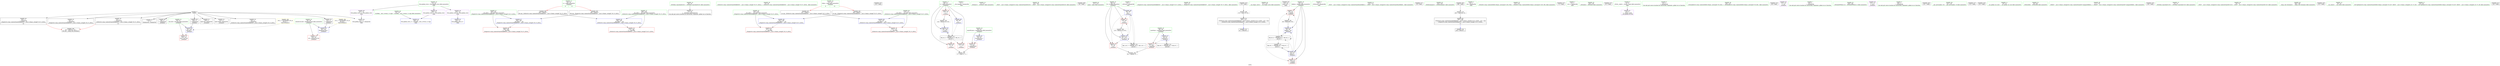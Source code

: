 digraph "SVFG" {
	label="SVFG";

	Node0x5566bd849500 [shape=record,color=grey,label="{NodeID: 0\nNullPtr}"];
	Node0x5566bd849500 -> Node0x5566bd93b010[style=solid];
	Node0x5566bd849500 -> Node0x5566bd93c130[style=solid];
	Node0x5566bd849500 -> Node0x5566bd93c200[style=solid];
	Node0x5566bd849500 -> Node0x5566bd93c2d0[style=solid];
	Node0x5566bd849500 -> Node0x5566bd93c3a0[style=solid];
	Node0x5566bd849500 -> Node0x5566bd93c470[style=solid];
	Node0x5566bd849500 -> Node0x5566bd93c540[style=solid];
	Node0x5566bd849500 -> Node0x5566bd93c610[style=solid];
	Node0x5566bd849500 -> Node0x5566bd93c6e0[style=solid];
	Node0x5566bd849500 -> Node0x5566bd93c7b0[style=solid];
	Node0x5566bd849500 -> Node0x5566bd93df90[style=solid];
	Node0x5566bd93b1b0 [shape=record,color=blue,label="{NodeID: 97\n190\<--188\n__lhs.addr\<--__lhs\n_ZStgtIcSt11char_traitsIcESaIcEEbRKNSt7__cxx1112basic_stringIT_T0_T1_EESA_\n}"];
	Node0x5566bd93b1b0 -> Node0x5566bd93dbf0[style=dashed];
	Node0x5566bd939180 [shape=record,color=green,label="{NodeID: 14\n28\<--34\n_ZNSt8ios_base4InitD1Ev\<--_ZNSt8ios_base4InitD1Ev_field_insensitive\n}"];
	Node0x5566bd939180 -> Node0x5566bd93c880[style=solid];
	Node0x5566bd939dd0 [shape=record,color=green,label="{NodeID: 28\n92\<--93\n_ZStltIcSt11char_traitsIcESaIcEEbRKNSt7__cxx1112basic_stringIT_T0_T1_EESA_\<--_ZStltIcSt11char_traitsIcESaIcEEbRKNSt7__cxx1112basic_stringIT_T0_T1_EESA__field_insensitive\n}"];
	Node0x5566bd952ed0 [shape=record,color=black,label="{NodeID: 208\n230 = PHI(182, 202, )\n0th arg __clang_call_terminate }"];
	Node0x5566bd93ab40 [shape=record,color=green,label="{NodeID: 42\n192\<--193\n__rhs.addr\<--__rhs.addr_field_insensitive\n_ZStgtIcSt11char_traitsIcESaIcEEbRKNSt7__cxx1112basic_stringIT_T0_T1_EESA_\n}"];
	Node0x5566bd93ab40 -> Node0x5566bd93dcc0[style=solid];
	Node0x5566bd93ab40 -> Node0x5566bd93b280[style=solid];
	Node0x5566bd956570 [shape=record,color=black,label="{NodeID: 222\n135 = PHI()\n}"];
	Node0x5566bd93c7b0 [shape=record,color=black,label="{NodeID: 56\n202\<--3\n\<--dummyVal\n_ZStgtIcSt11char_traitsIcESaIcEEbRKNSt7__cxx1112basic_stringIT_T0_T1_EESA_\n|{<s0>24}}"];
	Node0x5566bd93c7b0:s0 -> Node0x5566bd952ed0[style=solid,color=red];
	Node0x5566bd93d3d0 [shape=record,color=red,label="{NodeID: 70\n143\<--46\n\<--i\n_Z5Moistv\n}"];
	Node0x5566bd93d3d0 -> Node0x5566bd943230[style=solid];
	Node0x5566bd9436b0 [shape=record,color=grey,label="{NodeID: 167\n72 = cmp(70, 71, )\n}"];
	Node0x5566bd93df90 [shape=record,color=blue, style = dotted,label="{NodeID: 84\n247\<--3\nllvm.global_ctors_2\<--dummyVal\nGlob }"];
	Node0x5566bd9258d0 [shape=record,color=green,label="{NodeID: 1\n7\<--1\n__dso_handle\<--dummyObj\nGlob }"];
	Node0x5566bd93b280 [shape=record,color=blue,label="{NodeID: 98\n192\<--189\n__rhs.addr\<--__rhs\n_ZStgtIcSt11char_traitsIcESaIcEEbRKNSt7__cxx1112basic_stringIT_T0_T1_EESA_\n}"];
	Node0x5566bd93b280 -> Node0x5566bd93dcc0[style=dashed];
	Node0x5566bd939280 [shape=record,color=green,label="{NodeID: 15\n41\<--42\n_Z5Moistv\<--_Z5Moistv_field_insensitive\n}"];
	Node0x5566bd939ed0 [shape=record,color=green,label="{NodeID: 29\n105\<--106\n_ZNSt7__cxx1112basic_stringIcSt11char_traitsIcESaIcEED1Ev\<--_ZNSt7__cxx1112basic_stringIcSt11char_traitsIcESaIcEED1Ev_field_insensitive\n}"];
	Node0x5566bd955820 [shape=record,color=black,label="{NodeID: 209\n64 = PHI()\n}"];
	Node0x5566bd93ac10 [shape=record,color=green,label="{NodeID: 43\n221\<--222\nmain\<--main_field_insensitive\n}"];
	Node0x5566bd93c880 [shape=record,color=black,label="{NodeID: 57\n27\<--28\n\<--_ZNSt8ios_base4InitD1Ev\nCan only get source location for instruction, argument, global var or function.}"];
	Node0x5566bd93d4a0 [shape=record,color=red,label="{NodeID: 71\n87\<--48\n\<--caseNum\n_Z5Moistv\n}"];
	Node0x5566bd93d4a0 -> Node0x5566bd943830[style=solid];
	Node0x5566bd943830 [shape=record,color=grey,label="{NodeID: 168\n88 = cmp(86, 87, )\n}"];
	Node0x5566bd93e090 [shape=record,color=blue,label="{NodeID: 85\n44\<--63\nnumOfCases\<--\n_Z5Moistv\n}"];
	Node0x5566bd93e090 -> Node0x5566bd93d160[style=dashed];
	Node0x5566bd925d20 [shape=record,color=green,label="{NodeID: 2\n8\<--1\n_ZSt3cin\<--dummyObj\nGlob }"];
	Node0x5566bd939380 [shape=record,color=green,label="{NodeID: 16\n44\<--45\nnumOfCases\<--numOfCases_field_insensitive\n_Z5Moistv\n}"];
	Node0x5566bd939380 -> Node0x5566bd93d160[style=solid];
	Node0x5566bd939380 -> Node0x5566bd93e090[style=solid];
	Node0x5566bd939fd0 [shape=record,color=green,label="{NodeID: 30\n110\<--111\n_ZStgtIcSt11char_traitsIcESaIcEEbRKNSt7__cxx1112basic_stringIT_T0_T1_EESA_\<--_ZStgtIcSt11char_traitsIcESaIcEEbRKNSt7__cxx1112basic_stringIT_T0_T1_EESA__field_insensitive\n}"];
	Node0x5566bd9558f0 [shape=record,color=black,label="{NodeID: 210\n176 = PHI()\n}"];
	Node0x5566bd9558f0 -> Node0x5566bd9439b0[style=solid];
	Node0x5566bd93ad10 [shape=record,color=green,label="{NodeID: 44\n232\<--233\n__cxa_begin_catch\<--__cxa_begin_catch_field_insensitive\n}"];
	Node0x5566bd93c980 [shape=record,color=black,label="{NodeID: 58\n223\<--63\nmain_ret\<--\nmain\n}"];
	Node0x5566bd93d570 [shape=record,color=red,label="{NodeID: 72\n95\<--50\n\<--dollars\n_Z5Moistv\n}"];
	Node0x5566bd93d570 -> Node0x5566bd9433b0[style=solid];
	Node0x5566bd9439b0 [shape=record,color=grey,label="{NodeID: 169\n179 = cmp(176, 63, )\n}"];
	Node0x5566bd9439b0 -> Node0x5566bd93ca50[style=solid];
	Node0x5566bd93e160 [shape=record,color=blue,label="{NodeID: 86\n46\<--68\ni\<--\n_Z5Moistv\n}"];
	Node0x5566bd93e160 -> Node0x5566bd948e00[style=dashed];
	Node0x5566bd926a00 [shape=record,color=green,label="{NodeID: 3\n9\<--1\n_ZSt4cout\<--dummyObj\nGlob }"];
	Node0x5566bd939450 [shape=record,color=green,label="{NodeID: 17\n46\<--47\ni\<--i_field_insensitive\n_Z5Moistv\n}"];
	Node0x5566bd939450 -> Node0x5566bd93d230[style=solid];
	Node0x5566bd939450 -> Node0x5566bd93d300[style=solid];
	Node0x5566bd939450 -> Node0x5566bd93d3d0[style=solid];
	Node0x5566bd939450 -> Node0x5566bd93e160[style=solid];
	Node0x5566bd939450 -> Node0x5566bd93e7e0[style=solid];
	Node0x5566bd93a0d0 [shape=record,color=green,label="{NodeID: 31\n114\<--115\n_ZNSt7__cxx1112basic_stringIcSt11char_traitsIcESaIcEEaSERKS4_\<--_ZNSt7__cxx1112basic_stringIcSt11char_traitsIcESaIcEEaSERKS4__field_insensitive\n}"];
	Node0x5566bd9559f0 [shape=record,color=black,label="{NodeID: 211\n26 = PHI()\n}"];
	Node0x5566bd93ae10 [shape=record,color=green,label="{NodeID: 45\n235\<--236\n_ZSt9terminatev\<--_ZSt9terminatev_field_insensitive\n}"];
	Node0x5566bd93ca50 [shape=record,color=black,label="{NodeID: 59\n165\<--179\n_ZStltIcSt11char_traitsIcESaIcEEbRKNSt7__cxx1112basic_stringIT_T0_T1_EESA__ret\<--cmp\n_ZStltIcSt11char_traitsIcESaIcEEbRKNSt7__cxx1112basic_stringIT_T0_T1_EESA_\n|{<s0>9}}"];
	Node0x5566bd93ca50:s0 -> Node0x5566bd955d90[style=solid,color=blue];
	Node0x5566bd93d640 [shape=record,color=red,label="{NodeID: 73\n133\<--50\n\<--dollars\n_Z5Moistv\n}"];
	Node0x5566bd943b30 [shape=record,color=grey,label="{NodeID: 170\n199 = cmp(198, 63, )\n}"];
	Node0x5566bd943b30 -> Node0x5566bd93cb20[style=solid];
	Node0x5566bd93e230 [shape=record,color=blue,label="{NodeID: 87\n48\<--63\ncaseNum\<--\n_Z5Moistv\n}"];
	Node0x5566bd93e230 -> Node0x5566bd93d4a0[style=dashed];
	Node0x5566bd93e230 -> Node0x5566bd949300[style=dashed];
	Node0x5566bd926a90 [shape=record,color=green,label="{NodeID: 4\n10\<--1\n.str\<--dummyObj\nGlob }"];
	Node0x5566bd939520 [shape=record,color=green,label="{NodeID: 18\n48\<--49\ncaseNum\<--caseNum_field_insensitive\n_Z5Moistv\n}"];
	Node0x5566bd939520 -> Node0x5566bd93d4a0[style=solid];
	Node0x5566bd939520 -> Node0x5566bd93e230[style=solid];
	Node0x5566bd93a1d0 [shape=record,color=green,label="{NodeID: 32\n125\<--126\n_ZStlsISt11char_traitsIcEERSt13basic_ostreamIcT_ES5_PKc\<--_ZStlsISt11char_traitsIcEERSt13basic_ostreamIcT_ES5_PKc_field_insensitive\n}"];
	Node0x5566bd955ac0 [shape=record,color=black,label="{NodeID: 212\n75 = PHI()\n}"];
	Node0x5566bd93af10 [shape=record,color=green,label="{NodeID: 46\n16\<--241\n_GLOBAL__sub_I_everal_2_0.cpp\<--_GLOBAL__sub_I_everal_2_0.cpp_field_insensitive\n}"];
	Node0x5566bd93af10 -> Node0x5566bd93de90[style=solid];
	Node0x5566bd93cb20 [shape=record,color=black,label="{NodeID: 60\n187\<--199\n_ZStgtIcSt11char_traitsIcESaIcEEbRKNSt7__cxx1112basic_stringIT_T0_T1_EESA__ret\<--cmp\n_ZStgtIcSt11char_traitsIcESaIcEEbRKNSt7__cxx1112basic_stringIT_T0_T1_EESA_\n|{<s0>12}}"];
	Node0x5566bd93cb20:s0 -> Node0x5566bd955f30[style=solid,color=blue];
	Node0x5566bd93d710 [shape=record,color=red,label="{NodeID: 74\n148\<--56\nexn\<--exn.slot\n_Z5Moistv\n}"];
	Node0x5566bd93e300 [shape=record,color=blue,label="{NodeID: 88\n50\<--63\ndollars\<--\n_Z5Moistv\n}"];
	Node0x5566bd93e300 -> Node0x5566bd93d570[style=dashed];
	Node0x5566bd93e300 -> Node0x5566bd93d640[style=dashed];
	Node0x5566bd93e300 -> Node0x5566bd93e4a0[style=dashed];
	Node0x5566bd93e300 -> Node0x5566bd949800[style=dashed];
	Node0x5566bd93e300 -> Node0x5566bd94a200[style=dashed];
	Node0x5566bd9261c0 [shape=record,color=green,label="{NodeID: 5\n12\<--1\n.str.1\<--dummyObj\nGlob }"];
	Node0x5566bd9395f0 [shape=record,color=green,label="{NodeID: 19\n50\<--51\ndollars\<--dollars_field_insensitive\n_Z5Moistv\n}"];
	Node0x5566bd9395f0 -> Node0x5566bd93d570[style=solid];
	Node0x5566bd9395f0 -> Node0x5566bd93d640[style=solid];
	Node0x5566bd9395f0 -> Node0x5566bd93e300[style=solid];
	Node0x5566bd9395f0 -> Node0x5566bd93e4a0[style=solid];
	Node0x5566bd93a2d0 [shape=record,color=green,label="{NodeID: 33\n129\<--130\n_ZNSolsEi\<--_ZNSolsEi_field_insensitive\n}"];
	Node0x5566bd955b90 [shape=record,color=black,label="{NodeID: 213\n81 = PHI()\n}"];
	Node0x5566bd93b010 [shape=record,color=black,label="{NodeID: 47\n2\<--3\ndummyVal\<--dummyVal\n}"];
	Node0x5566bd93cbf0 [shape=record,color=purple,label="{NodeID: 61\n25\<--4\n\<--_ZStL8__ioinit\n__cxx_global_var_init\n}"];
	Node0x5566bd93d7e0 [shape=record,color=red,label="{NodeID: 75\n149\<--58\nsel\<--ehselector.slot\n_Z5Moistv\n}"];
	Node0x5566bd93e3d0 [shape=record,color=blue,label="{NodeID: 89\n60\<--68\ni3\<--\n_Z5Moistv\n}"];
	Node0x5566bd93e3d0 -> Node0x5566bd93d8b0[style=dashed];
	Node0x5566bd93e3d0 -> Node0x5566bd93d980[style=dashed];
	Node0x5566bd93e3d0 -> Node0x5566bd93e710[style=dashed];
	Node0x5566bd93e3d0 -> Node0x5566bd949d00[style=dashed];
	Node0x5566bd926280 [shape=record,color=green,label="{NodeID: 6\n15\<--1\n\<--dummyObj\nCan only get source location for instruction, argument, global var or function.}"];
	Node0x5566bd9396c0 [shape=record,color=green,label="{NodeID: 20\n52\<--53\nsMax\<--sMax_field_insensitive\n_Z5Moistv\n|{<s0>9|<s1>12}}"];
	Node0x5566bd9396c0:s0 -> Node0x5566bd952d90[style=solid,color=red];
	Node0x5566bd9396c0:s1 -> Node0x5566bd952b50[style=solid,color=red];
	Node0x5566bd93a3d0 [shape=record,color=green,label="{NodeID: 34\n136\<--137\n_ZSt4endlIcSt11char_traitsIcEERSt13basic_ostreamIT_T0_ES6_\<--_ZSt4endlIcSt11char_traitsIcEERSt13basic_ostreamIT_T0_ES6__field_insensitive\n}"];
	Node0x5566bd955c90 [shape=record,color=black,label="{NodeID: 214\n90 = PHI()\n}"];
	Node0x5566bd93c130 [shape=record,color=black,label="{NodeID: 48\n99\<--3\n\<--dummyVal\n_Z5Moistv\n}"];
	Node0x5566bd93ccc0 [shape=record,color=purple,label="{NodeID: 62\n123\<--10\n\<--.str\n_Z5Moistv\n}"];
	Node0x5566bd93d8b0 [shape=record,color=red,label="{NodeID: 76\n86\<--60\n\<--i3\n_Z5Moistv\n}"];
	Node0x5566bd93d8b0 -> Node0x5566bd943830[style=solid];
	Node0x5566bd948e00 [shape=record,color=black,label="{NodeID: 173\nMR_4V_3 = PHI(MR_4V_4, MR_4V_2, )\npts\{47 \}\n}"];
	Node0x5566bd948e00 -> Node0x5566bd93d230[style=dashed];
	Node0x5566bd948e00 -> Node0x5566bd93d300[style=dashed];
	Node0x5566bd948e00 -> Node0x5566bd93d3d0[style=dashed];
	Node0x5566bd948e00 -> Node0x5566bd93e7e0[style=dashed];
	Node0x5566bd93e4a0 [shape=record,color=blue,label="{NodeID: 90\n50\<--96\ndollars\<--inc\n_Z5Moistv\n}"];
	Node0x5566bd93e4a0 -> Node0x5566bd94a200[style=dashed];
	Node0x5566bd926340 [shape=record,color=green,label="{NodeID: 7\n63\<--1\n\<--dummyObj\nCan only get source location for instruction, argument, global var or function.}"];
	Node0x5566bd939790 [shape=record,color=green,label="{NodeID: 21\n54\<--55\ns\<--s_field_insensitive\n_Z5Moistv\n|{<s0>9|<s1>12}}"];
	Node0x5566bd939790:s0 -> Node0x5566bd952c50[style=solid,color=red];
	Node0x5566bd939790:s1 -> Node0x5566bd9529c0[style=solid,color=red];
	Node0x5566bd93a4d0 [shape=record,color=green,label="{NodeID: 35\n138\<--139\n_ZNSolsEPFRSoS_E\<--_ZNSolsEPFRSoS_E_field_insensitive\n}"];
	Node0x5566bd955d90 [shape=record,color=black,label="{NodeID: 215\n91 = PHI(165, )\n}"];
	Node0x5566bd93c200 [shape=record,color=black,label="{NodeID: 49\n100\<--3\n\<--dummyVal\n_Z5Moistv\n}"];
	Node0x5566bd93c200 -> Node0x5566bd93e570[style=solid];
	Node0x5566bd93cd90 [shape=record,color=purple,label="{NodeID: 63\n131\<--12\n\<--.str.1\n_Z5Moistv\n}"];
	Node0x5566bd93d980 [shape=record,color=red,label="{NodeID: 77\n119\<--60\n\<--i3\n_Z5Moistv\n}"];
	Node0x5566bd93d980 -> Node0x5566bd943530[style=solid];
	Node0x5566bd949300 [shape=record,color=black,label="{NodeID: 174\nMR_6V_2 = PHI(MR_6V_3, MR_6V_1, )\npts\{49 \}\n}"];
	Node0x5566bd949300 -> Node0x5566bd93e230[style=dashed];
	Node0x5566bd93e570 [shape=record,color=blue,label="{NodeID: 91\n56\<--100\nexn.slot\<--\n_Z5Moistv\n}"];
	Node0x5566bd93e570 -> Node0x5566bd93d710[style=dashed];
	Node0x5566bd926400 [shape=record,color=green,label="{NodeID: 8\n68\<--1\n\<--dummyObj\nCan only get source location for instruction, argument, global var or function.}"];
	Node0x5566bd94c140 [shape=record,color=yellow,style=double,label="{NodeID: 188\n10V_1 = ENCHI(MR_10V_0)\npts\{57 \}\nFun[_Z5Moistv]}"];
	Node0x5566bd94c140 -> Node0x5566bd93e570[style=dashed];
	Node0x5566bd939860 [shape=record,color=green,label="{NodeID: 22\n56\<--57\nexn.slot\<--exn.slot_field_insensitive\n_Z5Moistv\n}"];
	Node0x5566bd939860 -> Node0x5566bd93d710[style=solid];
	Node0x5566bd939860 -> Node0x5566bd93e570[style=solid];
	Node0x5566bd953890 [shape=record,color=black,label="{NodeID: 202\n231 = PHI()\n}"];
	Node0x5566bd93a5d0 [shape=record,color=green,label="{NodeID: 36\n161\<--162\n__gxx_personality_v0\<--__gxx_personality_v0_field_insensitive\n}"];
	Node0x5566bd955f30 [shape=record,color=black,label="{NodeID: 216\n109 = PHI(187, )\n}"];
	Node0x5566bd93c2d0 [shape=record,color=black,label="{NodeID: 50\n102\<--3\n\<--dummyVal\n_Z5Moistv\n}"];
	Node0x5566bd93c2d0 -> Node0x5566bd93e640[style=solid];
	Node0x5566bd93ce60 [shape=record,color=purple,label="{NodeID: 64\n245\<--14\nllvm.global_ctors_0\<--llvm.global_ctors\nGlob }"];
	Node0x5566bd93ce60 -> Node0x5566bd93dd90[style=solid];
	Node0x5566bd93da50 [shape=record,color=red,label="{NodeID: 78\n174\<--168\n\<--__lhs.addr\n_ZStltIcSt11char_traitsIcESaIcEEbRKNSt7__cxx1112basic_stringIT_T0_T1_EESA_\n}"];
	Node0x5566bd949800 [shape=record,color=black,label="{NodeID: 175\nMR_8V_2 = PHI(MR_8V_4, MR_8V_1, )\npts\{51 \}\n}"];
	Node0x5566bd949800 -> Node0x5566bd93e300[style=dashed];
	Node0x5566bd93e640 [shape=record,color=blue,label="{NodeID: 92\n58\<--102\nehselector.slot\<--\n_Z5Moistv\n}"];
	Node0x5566bd93e640 -> Node0x5566bd93d7e0[style=dashed];
	Node0x5566bd938dd0 [shape=record,color=green,label="{NodeID: 9\n4\<--6\n_ZStL8__ioinit\<--_ZStL8__ioinit_field_insensitive\nGlob }"];
	Node0x5566bd938dd0 -> Node0x5566bd93cbf0[style=solid];
	Node0x5566bd94c220 [shape=record,color=yellow,style=double,label="{NodeID: 189\n12V_1 = ENCHI(MR_12V_0)\npts\{59 \}\nFun[_Z5Moistv]}"];
	Node0x5566bd94c220 -> Node0x5566bd93e640[style=dashed];
	Node0x5566bd939930 [shape=record,color=green,label="{NodeID: 23\n58\<--59\nehselector.slot\<--ehselector.slot_field_insensitive\n_Z5Moistv\n}"];
	Node0x5566bd939930 -> Node0x5566bd93d7e0[style=solid];
	Node0x5566bd939930 -> Node0x5566bd93e640[style=solid];
	Node0x5566bd953960 [shape=record,color=black,label="{NodeID: 203\n198 = PHI()\n}"];
	Node0x5566bd953960 -> Node0x5566bd943b30[style=solid];
	Node0x5566bd93a6d0 [shape=record,color=green,label="{NodeID: 37\n168\<--169\n__lhs.addr\<--__lhs.addr_field_insensitive\n_ZStltIcSt11char_traitsIcESaIcEEbRKNSt7__cxx1112basic_stringIT_T0_T1_EESA_\n}"];
	Node0x5566bd93a6d0 -> Node0x5566bd93da50[style=solid];
	Node0x5566bd93a6d0 -> Node0x5566bd93e8b0[style=solid];
	Node0x5566bd956070 [shape=record,color=black,label="{NodeID: 217\n113 = PHI()\n}"];
	Node0x5566bd93c3a0 [shape=record,color=black,label="{NodeID: 51\n150\<--3\nlpad.val\<--dummyVal\n_Z5Moistv\n}"];
	Node0x5566bd93cf60 [shape=record,color=purple,label="{NodeID: 65\n246\<--14\nllvm.global_ctors_1\<--llvm.global_ctors\nGlob }"];
	Node0x5566bd93cf60 -> Node0x5566bd93de90[style=solid];
	Node0x5566bd93db20 [shape=record,color=red,label="{NodeID: 79\n175\<--170\n\<--__rhs.addr\n_ZStltIcSt11char_traitsIcESaIcEEbRKNSt7__cxx1112basic_stringIT_T0_T1_EESA_\n}"];
	Node0x5566bd949d00 [shape=record,color=black,label="{NodeID: 176\nMR_14V_2 = PHI(MR_14V_4, MR_14V_1, )\npts\{61 \}\n}"];
	Node0x5566bd949d00 -> Node0x5566bd93e3d0[style=dashed];
	Node0x5566bd93e710 [shape=record,color=blue,label="{NodeID: 93\n60\<--120\ni3\<--inc15\n_Z5Moistv\n}"];
	Node0x5566bd93e710 -> Node0x5566bd93d8b0[style=dashed];
	Node0x5566bd93e710 -> Node0x5566bd93d980[style=dashed];
	Node0x5566bd93e710 -> Node0x5566bd93e710[style=dashed];
	Node0x5566bd93e710 -> Node0x5566bd949d00[style=dashed];
	Node0x5566bd938e60 [shape=record,color=green,label="{NodeID: 10\n14\<--18\nllvm.global_ctors\<--llvm.global_ctors_field_insensitive\nGlob }"];
	Node0x5566bd938e60 -> Node0x5566bd93ce60[style=solid];
	Node0x5566bd938e60 -> Node0x5566bd93cf60[style=solid];
	Node0x5566bd938e60 -> Node0x5566bd93d060[style=solid];
	Node0x5566bd939a00 [shape=record,color=green,label="{NodeID: 24\n60\<--61\ni3\<--i3_field_insensitive\n_Z5Moistv\n}"];
	Node0x5566bd939a00 -> Node0x5566bd93d8b0[style=solid];
	Node0x5566bd939a00 -> Node0x5566bd93d980[style=solid];
	Node0x5566bd939a00 -> Node0x5566bd93e3d0[style=solid];
	Node0x5566bd939a00 -> Node0x5566bd93e710[style=solid];
	Node0x5566bd9529c0 [shape=record,color=black,label="{NodeID: 204\n188 = PHI(54, )\n0th arg _ZStgtIcSt11char_traitsIcESaIcEEbRKNSt7__cxx1112basic_stringIT_T0_T1_EESA_ }"];
	Node0x5566bd9529c0 -> Node0x5566bd93b1b0[style=solid];
	Node0x5566bd93a7a0 [shape=record,color=green,label="{NodeID: 38\n170\<--171\n__rhs.addr\<--__rhs.addr_field_insensitive\n_ZStltIcSt11char_traitsIcESaIcEEbRKNSt7__cxx1112basic_stringIT_T0_T1_EESA_\n}"];
	Node0x5566bd93a7a0 -> Node0x5566bd93db20[style=solid];
	Node0x5566bd93a7a0 -> Node0x5566bd93b0e0[style=solid];
	Node0x5566bd956140 [shape=record,color=black,label="{NodeID: 218\n124 = PHI()\n}"];
	Node0x5566bd93c470 [shape=record,color=black,label="{NodeID: 52\n151\<--3\nlpad.val29\<--dummyVal\n_Z5Moistv\n}"];
	Node0x5566bd93d060 [shape=record,color=purple,label="{NodeID: 66\n247\<--14\nllvm.global_ctors_2\<--llvm.global_ctors\nGlob }"];
	Node0x5566bd93d060 -> Node0x5566bd93df90[style=solid];
	Node0x5566bd93dbf0 [shape=record,color=red,label="{NodeID: 80\n196\<--190\n\<--__lhs.addr\n_ZStgtIcSt11char_traitsIcESaIcEEbRKNSt7__cxx1112basic_stringIT_T0_T1_EESA_\n}"];
	Node0x5566bd94a200 [shape=record,color=black,label="{NodeID: 177\nMR_8V_6 = PHI(MR_8V_4, MR_8V_5, )\npts\{51 \}\n}"];
	Node0x5566bd94a200 -> Node0x5566bd93d570[style=dashed];
	Node0x5566bd94a200 -> Node0x5566bd93d640[style=dashed];
	Node0x5566bd94a200 -> Node0x5566bd93e4a0[style=dashed];
	Node0x5566bd94a200 -> Node0x5566bd949800[style=dashed];
	Node0x5566bd94a200 -> Node0x5566bd94a200[style=dashed];
	Node0x5566bd93e7e0 [shape=record,color=blue,label="{NodeID: 94\n46\<--144\ni\<--inc27\n_Z5Moistv\n}"];
	Node0x5566bd93e7e0 -> Node0x5566bd948e00[style=dashed];
	Node0x5566bd938ef0 [shape=record,color=green,label="{NodeID: 11\n19\<--20\n__cxx_global_var_init\<--__cxx_global_var_init_field_insensitive\n}"];
	Node0x5566bd939ad0 [shape=record,color=green,label="{NodeID: 25\n65\<--66\n_ZNSirsERi\<--_ZNSirsERi_field_insensitive\n}"];
	Node0x5566bd952b50 [shape=record,color=black,label="{NodeID: 205\n189 = PHI(52, )\n1st arg _ZStgtIcSt11char_traitsIcESaIcEEbRKNSt7__cxx1112basic_stringIT_T0_T1_EESA_ }"];
	Node0x5566bd952b50 -> Node0x5566bd93b280[style=solid];
	Node0x5566bd93a870 [shape=record,color=green,label="{NodeID: 39\n177\<--178\n_ZNKSt7__cxx1112basic_stringIcSt11char_traitsIcESaIcEE7compareERKS4_\<--_ZNKSt7__cxx1112basic_stringIcSt11char_traitsIcESaIcEE7compareERKS4__field_insensitive\n}"];
	Node0x5566bd956270 [shape=record,color=black,label="{NodeID: 219\n128 = PHI()\n}"];
	Node0x5566bd93c540 [shape=record,color=black,label="{NodeID: 53\n181\<--3\n\<--dummyVal\n_ZStltIcSt11char_traitsIcESaIcEEbRKNSt7__cxx1112basic_stringIT_T0_T1_EESA_\n}"];
	Node0x5566bd93d160 [shape=record,color=red,label="{NodeID: 67\n71\<--44\n\<--numOfCases\n_Z5Moistv\n}"];
	Node0x5566bd93d160 -> Node0x5566bd9436b0[style=solid];
	Node0x5566bd943230 [shape=record,color=grey,label="{NodeID: 164\n144 = Binary(143, 68, )\n}"];
	Node0x5566bd943230 -> Node0x5566bd93e7e0[style=solid];
	Node0x5566bd93dcc0 [shape=record,color=red,label="{NodeID: 81\n197\<--192\n\<--__rhs.addr\n_ZStgtIcSt11char_traitsIcESaIcEEbRKNSt7__cxx1112basic_stringIT_T0_T1_EESA_\n}"];
	Node0x5566bd93e8b0 [shape=record,color=blue,label="{NodeID: 95\n168\<--166\n__lhs.addr\<--__lhs\n_ZStltIcSt11char_traitsIcESaIcEEbRKNSt7__cxx1112basic_stringIT_T0_T1_EESA_\n}"];
	Node0x5566bd93e8b0 -> Node0x5566bd93da50[style=dashed];
	Node0x5566bd938f80 [shape=record,color=green,label="{NodeID: 12\n23\<--24\n_ZNSt8ios_base4InitC1Ev\<--_ZNSt8ios_base4InitC1Ev_field_insensitive\n}"];
	Node0x5566bd939bd0 [shape=record,color=green,label="{NodeID: 26\n78\<--79\n_ZNSt7__cxx1112basic_stringIcSt11char_traitsIcESaIcEEC1Ev\<--_ZNSt7__cxx1112basic_stringIcSt11char_traitsIcESaIcEEC1Ev_field_insensitive\n}"];
	Node0x5566bd952c50 [shape=record,color=black,label="{NodeID: 206\n166 = PHI(54, )\n0th arg _ZStltIcSt11char_traitsIcESaIcEEbRKNSt7__cxx1112basic_stringIT_T0_T1_EESA_ }"];
	Node0x5566bd952c50 -> Node0x5566bd93e8b0[style=solid];
	Node0x5566bd93a970 [shape=record,color=green,label="{NodeID: 40\n184\<--185\n__clang_call_terminate\<--__clang_call_terminate_field_insensitive\n}"];
	Node0x5566bd956370 [shape=record,color=black,label="{NodeID: 220\n132 = PHI()\n}"];
	Node0x5566bd93c610 [shape=record,color=black,label="{NodeID: 54\n182\<--3\n\<--dummyVal\n_ZStltIcSt11char_traitsIcESaIcEEbRKNSt7__cxx1112basic_stringIT_T0_T1_EESA_\n|{<s0>22}}"];
	Node0x5566bd93c610:s0 -> Node0x5566bd952ed0[style=solid,color=red];
	Node0x5566bd93d230 [shape=record,color=red,label="{NodeID: 68\n70\<--46\n\<--i\n_Z5Moistv\n}"];
	Node0x5566bd93d230 -> Node0x5566bd9436b0[style=solid];
	Node0x5566bd9433b0 [shape=record,color=grey,label="{NodeID: 165\n96 = Binary(95, 68, )\n}"];
	Node0x5566bd9433b0 -> Node0x5566bd93e4a0[style=solid];
	Node0x5566bd93dd90 [shape=record,color=blue,label="{NodeID: 82\n245\<--15\nllvm.global_ctors_0\<--\nGlob }"];
	Node0x5566bd93b0e0 [shape=record,color=blue,label="{NodeID: 96\n170\<--167\n__rhs.addr\<--__rhs\n_ZStltIcSt11char_traitsIcESaIcEEbRKNSt7__cxx1112basic_stringIT_T0_T1_EESA_\n}"];
	Node0x5566bd93b0e0 -> Node0x5566bd93db20[style=dashed];
	Node0x5566bd939080 [shape=record,color=green,label="{NodeID: 13\n29\<--30\n__cxa_atexit\<--__cxa_atexit_field_insensitive\n}"];
	Node0x5566bd939cd0 [shape=record,color=green,label="{NodeID: 27\n82\<--83\n_ZSt7getlineIcSt11char_traitsIcESaIcEERSt13basic_istreamIT_T0_ES7_RNSt7__cxx1112basic_stringIS4_S5_T1_EE\<--_ZSt7getlineIcSt11char_traitsIcESaIcEERSt13basic_istreamIT_T0_ES7_RNSt7__cxx1112basic_stringIS4_S5_T1_EE_field_insensitive\n}"];
	Node0x5566bd952d90 [shape=record,color=black,label="{NodeID: 207\n167 = PHI(52, )\n1st arg _ZStltIcSt11char_traitsIcESaIcEEbRKNSt7__cxx1112basic_stringIT_T0_T1_EESA_ }"];
	Node0x5566bd952d90 -> Node0x5566bd93b0e0[style=solid];
	Node0x5566bd93aa70 [shape=record,color=green,label="{NodeID: 41\n190\<--191\n__lhs.addr\<--__lhs.addr_field_insensitive\n_ZStgtIcSt11char_traitsIcESaIcEEbRKNSt7__cxx1112basic_stringIT_T0_T1_EESA_\n}"];
	Node0x5566bd93aa70 -> Node0x5566bd93dbf0[style=solid];
	Node0x5566bd93aa70 -> Node0x5566bd93b1b0[style=solid];
	Node0x5566bd956470 [shape=record,color=black,label="{NodeID: 221\n134 = PHI()\n}"];
	Node0x5566bd93c6e0 [shape=record,color=black,label="{NodeID: 55\n201\<--3\n\<--dummyVal\n_ZStgtIcSt11char_traitsIcESaIcEEbRKNSt7__cxx1112basic_stringIT_T0_T1_EESA_\n}"];
	Node0x5566bd93d300 [shape=record,color=red,label="{NodeID: 69\n127\<--46\n\<--i\n_Z5Moistv\n}"];
	Node0x5566bd943530 [shape=record,color=grey,label="{NodeID: 166\n120 = Binary(119, 68, )\n}"];
	Node0x5566bd943530 -> Node0x5566bd93e710[style=solid];
	Node0x5566bd93de90 [shape=record,color=blue,label="{NodeID: 83\n246\<--16\nllvm.global_ctors_1\<--_GLOBAL__sub_I_everal_2_0.cpp\nGlob }"];
}
